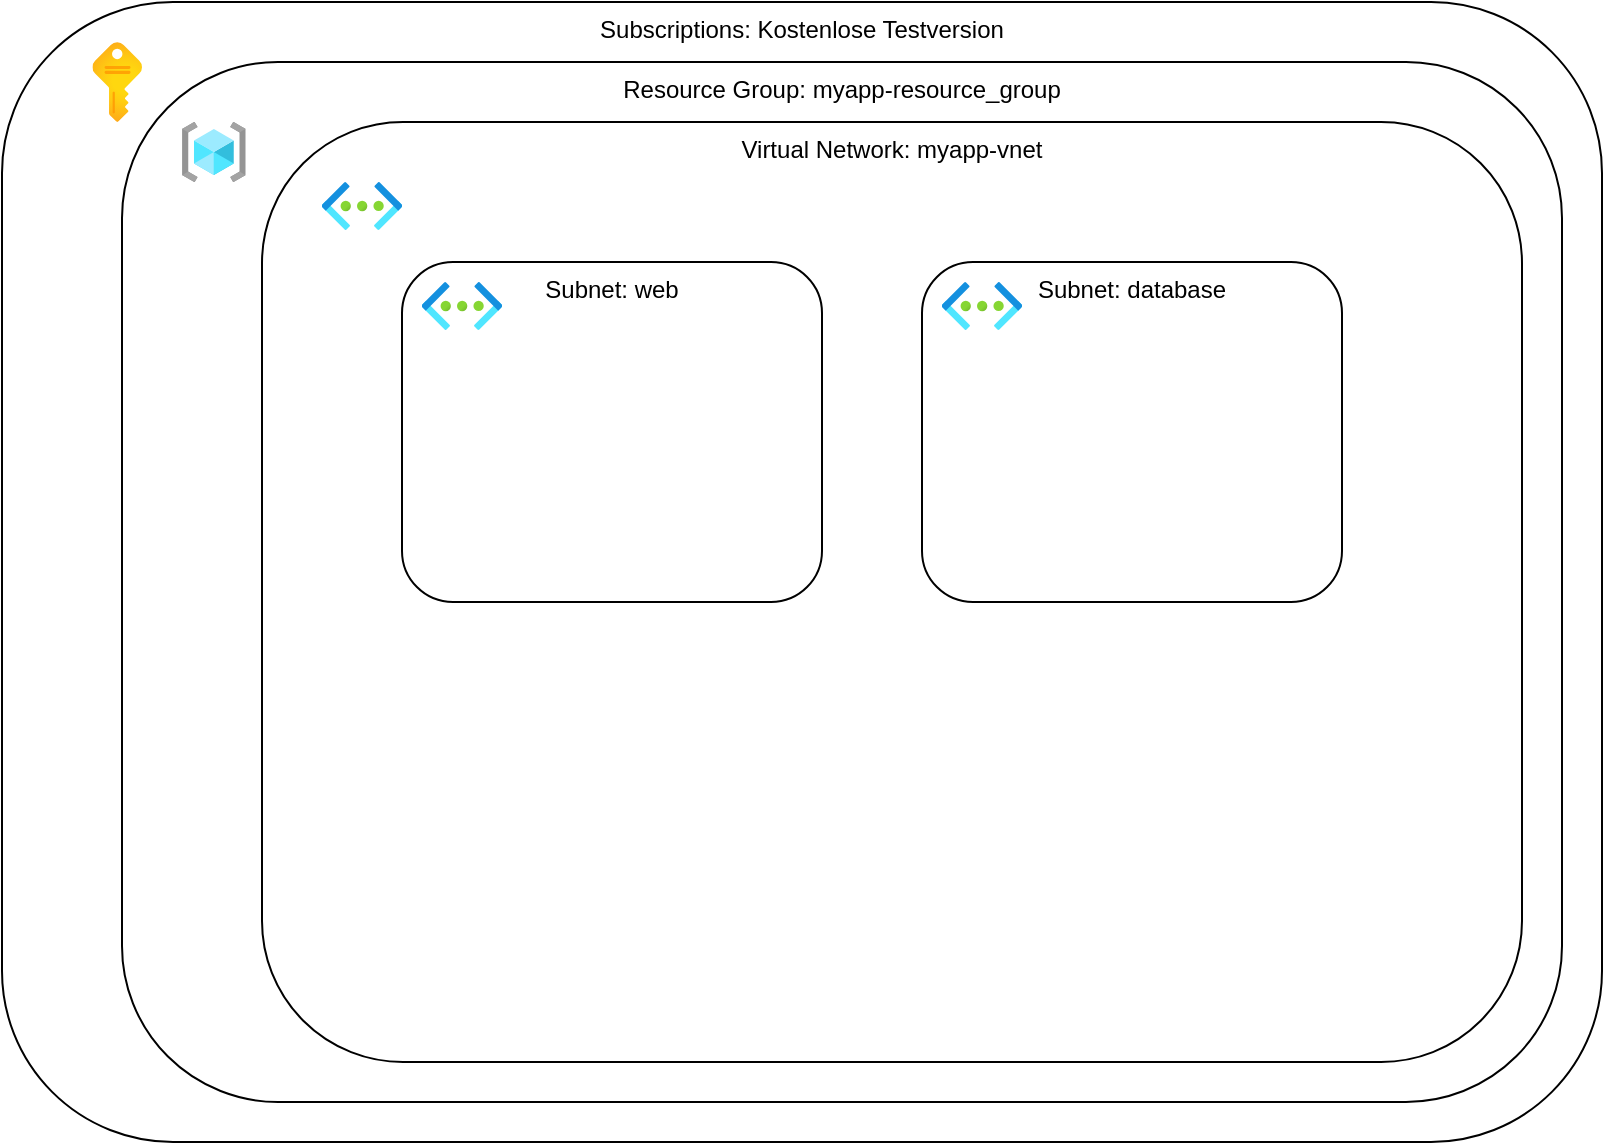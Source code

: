 <mxfile version="14.3.1" type="github">
  <diagram id="trmwDTjZfF8TrL9SQZGe" name="Page-1">
    <mxGraphModel dx="1422" dy="762" grid="1" gridSize="10" guides="1" tooltips="1" connect="1" arrows="1" fold="1" page="1" pageScale="1" pageWidth="827" pageHeight="1169" math="0" shadow="0">
      <root>
        <mxCell id="0" />
        <mxCell id="1" parent="0" />
        <mxCell id="XDdNj8SKAHHg-HHvdZWl-4" value="Subscriptions: Kostenlose Testversion" style="rounded=1;whiteSpace=wrap;html=1;align=center;horizontal=1;verticalAlign=top;" vertex="1" parent="1">
          <mxGeometry x="10" y="10" width="800" height="570" as="geometry" />
        </mxCell>
        <mxCell id="XDdNj8SKAHHg-HHvdZWl-5" value="Resource Group: myapp-resource_group" style="rounded=1;whiteSpace=wrap;html=1;align=center;verticalAlign=top;" vertex="1" parent="1">
          <mxGeometry x="70" y="40" width="720" height="520" as="geometry" />
        </mxCell>
        <mxCell id="XDdNj8SKAHHg-HHvdZWl-6" value="Virtual Network: myapp-vnet" style="rounded=1;whiteSpace=wrap;html=1;align=center;verticalAlign=top;" vertex="1" parent="1">
          <mxGeometry x="140" y="70" width="630" height="470" as="geometry" />
        </mxCell>
        <mxCell id="XDdNj8SKAHHg-HHvdZWl-1" value="" style="aspect=fixed;html=1;points=[];align=center;image;fontSize=12;image=img/lib/azure2/networking/Virtual_Networks.svg;" vertex="1" parent="1">
          <mxGeometry x="170" y="100" width="40" height="24" as="geometry" />
        </mxCell>
        <mxCell id="XDdNj8SKAHHg-HHvdZWl-2" value="" style="aspect=fixed;html=1;points=[];align=center;image;fontSize=12;image=img/lib/azure2/general/Resource_Groups.svg;" vertex="1" parent="1">
          <mxGeometry x="100" y="70" width="31.88" height="30" as="geometry" />
        </mxCell>
        <mxCell id="XDdNj8SKAHHg-HHvdZWl-3" value="" style="aspect=fixed;html=1;points=[];align=center;image;fontSize=12;image=img/lib/azure2/general/Subscriptions.svg;" vertex="1" parent="1">
          <mxGeometry x="55.21" y="30" width="24.79" height="40" as="geometry" />
        </mxCell>
        <mxCell id="XDdNj8SKAHHg-HHvdZWl-7" value="Subnet: web" style="rounded=1;whiteSpace=wrap;html=1;align=center;verticalAlign=top;" vertex="1" parent="1">
          <mxGeometry x="210" y="140" width="210" height="170" as="geometry" />
        </mxCell>
        <mxCell id="XDdNj8SKAHHg-HHvdZWl-11" value="Subnet: database" style="rounded=1;whiteSpace=wrap;html=1;align=center;verticalAlign=top;" vertex="1" parent="1">
          <mxGeometry x="470" y="140" width="210" height="170" as="geometry" />
        </mxCell>
        <mxCell id="XDdNj8SKAHHg-HHvdZWl-12" value="" style="aspect=fixed;html=1;points=[];align=center;image;fontSize=12;image=img/lib/azure2/networking/Virtual_Networks.svg;" vertex="1" parent="1">
          <mxGeometry x="220" y="150" width="40" height="24" as="geometry" />
        </mxCell>
        <mxCell id="XDdNj8SKAHHg-HHvdZWl-13" value="" style="aspect=fixed;html=1;points=[];align=center;image;fontSize=12;image=img/lib/azure2/networking/Virtual_Networks.svg;" vertex="1" parent="1">
          <mxGeometry x="480" y="150" width="40" height="24" as="geometry" />
        </mxCell>
      </root>
    </mxGraphModel>
  </diagram>
</mxfile>
